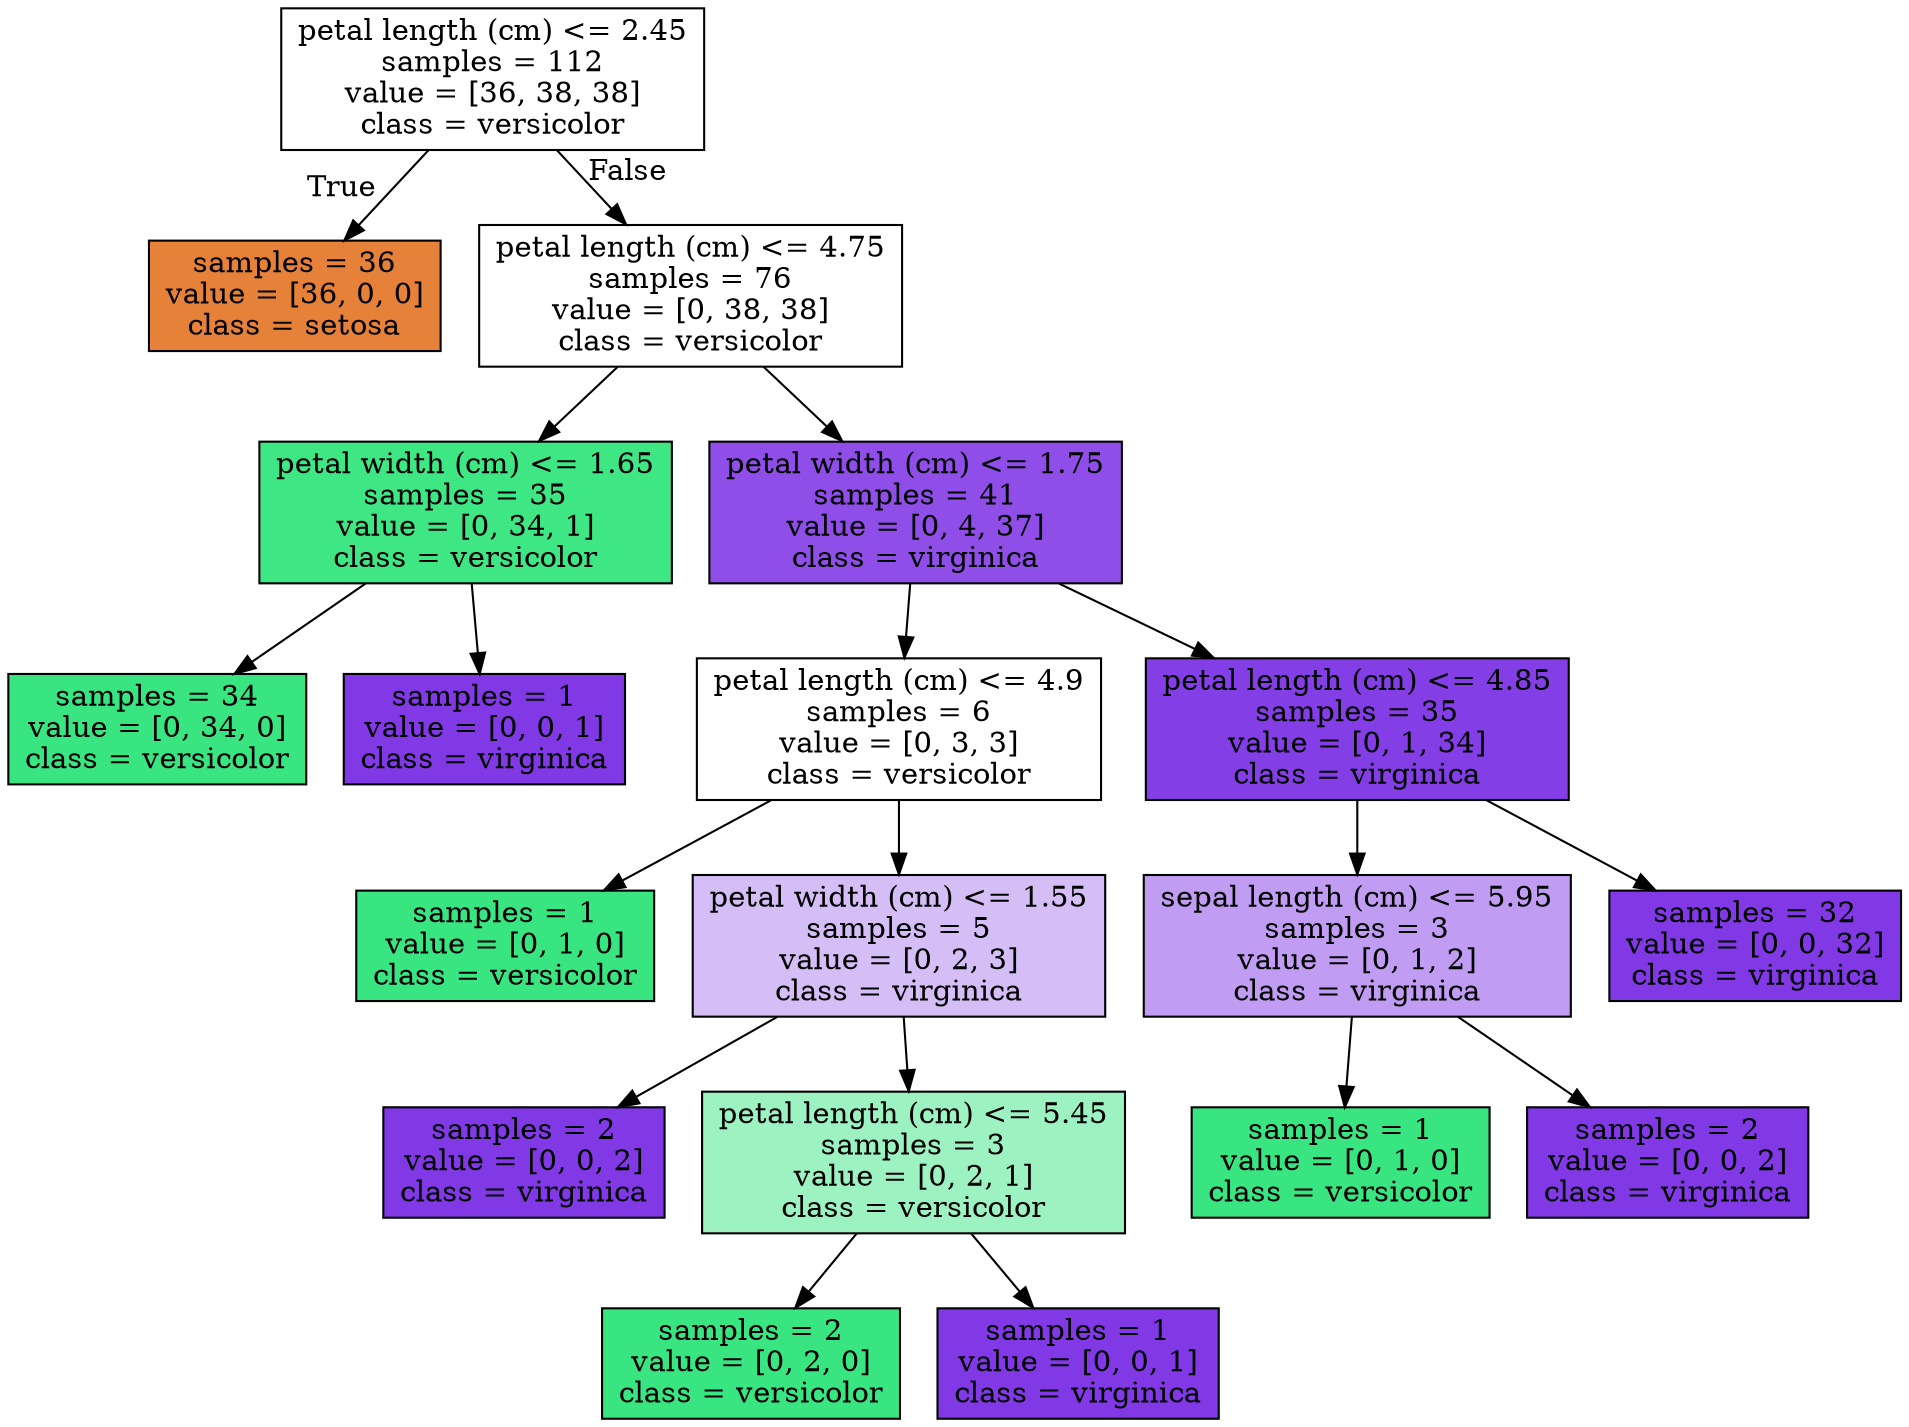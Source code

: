 digraph Tree {
node [shape=box, style="filled", color="black"] ;
0 [label="petal length (cm) <= 2.45\nsamples = 112\nvalue = [36, 38, 38]\nclass = versicolor", fillcolor="#39e58100"] ;
1 [label="samples = 36\nvalue = [36, 0, 0]\nclass = setosa", fillcolor="#e58139ff"] ;
0 -> 1 [labeldistance=2.5, labelangle=45, headlabel="True"] ;
2 [label="petal length (cm) <= 4.75\nsamples = 76\nvalue = [0, 38, 38]\nclass = versicolor", fillcolor="#39e58100"] ;
0 -> 2 [labeldistance=2.5, labelangle=-45, headlabel="False"] ;
3 [label="petal width (cm) <= 1.65\nsamples = 35\nvalue = [0, 34, 1]\nclass = versicolor", fillcolor="#39e581f8"] ;
2 -> 3 ;
4 [label="samples = 34\nvalue = [0, 34, 0]\nclass = versicolor", fillcolor="#39e581ff"] ;
3 -> 4 ;
5 [label="samples = 1\nvalue = [0, 0, 1]\nclass = virginica", fillcolor="#8139e5ff"] ;
3 -> 5 ;
6 [label="petal width (cm) <= 1.75\nsamples = 41\nvalue = [0, 4, 37]\nclass = virginica", fillcolor="#8139e5e3"] ;
2 -> 6 ;
7 [label="petal length (cm) <= 4.9\nsamples = 6\nvalue = [0, 3, 3]\nclass = versicolor", fillcolor="#39e58100"] ;
6 -> 7 ;
8 [label="samples = 1\nvalue = [0, 1, 0]\nclass = versicolor", fillcolor="#39e581ff"] ;
7 -> 8 ;
9 [label="petal width (cm) <= 1.55\nsamples = 5\nvalue = [0, 2, 3]\nclass = virginica", fillcolor="#8139e555"] ;
7 -> 9 ;
10 [label="samples = 2\nvalue = [0, 0, 2]\nclass = virginica", fillcolor="#8139e5ff"] ;
9 -> 10 ;
11 [label="petal length (cm) <= 5.45\nsamples = 3\nvalue = [0, 2, 1]\nclass = versicolor", fillcolor="#39e5817f"] ;
9 -> 11 ;
12 [label="samples = 2\nvalue = [0, 2, 0]\nclass = versicolor", fillcolor="#39e581ff"] ;
11 -> 12 ;
13 [label="samples = 1\nvalue = [0, 0, 1]\nclass = virginica", fillcolor="#8139e5ff"] ;
11 -> 13 ;
14 [label="petal length (cm) <= 4.85\nsamples = 35\nvalue = [0, 1, 34]\nclass = virginica", fillcolor="#8139e5f8"] ;
6 -> 14 ;
15 [label="sepal length (cm) <= 5.95\nsamples = 3\nvalue = [0, 1, 2]\nclass = virginica", fillcolor="#8139e57f"] ;
14 -> 15 ;
16 [label="samples = 1\nvalue = [0, 1, 0]\nclass = versicolor", fillcolor="#39e581ff"] ;
15 -> 16 ;
17 [label="samples = 2\nvalue = [0, 0, 2]\nclass = virginica", fillcolor="#8139e5ff"] ;
15 -> 17 ;
18 [label="samples = 32\nvalue = [0, 0, 32]\nclass = virginica", fillcolor="#8139e5ff"] ;
14 -> 18 ;
}
